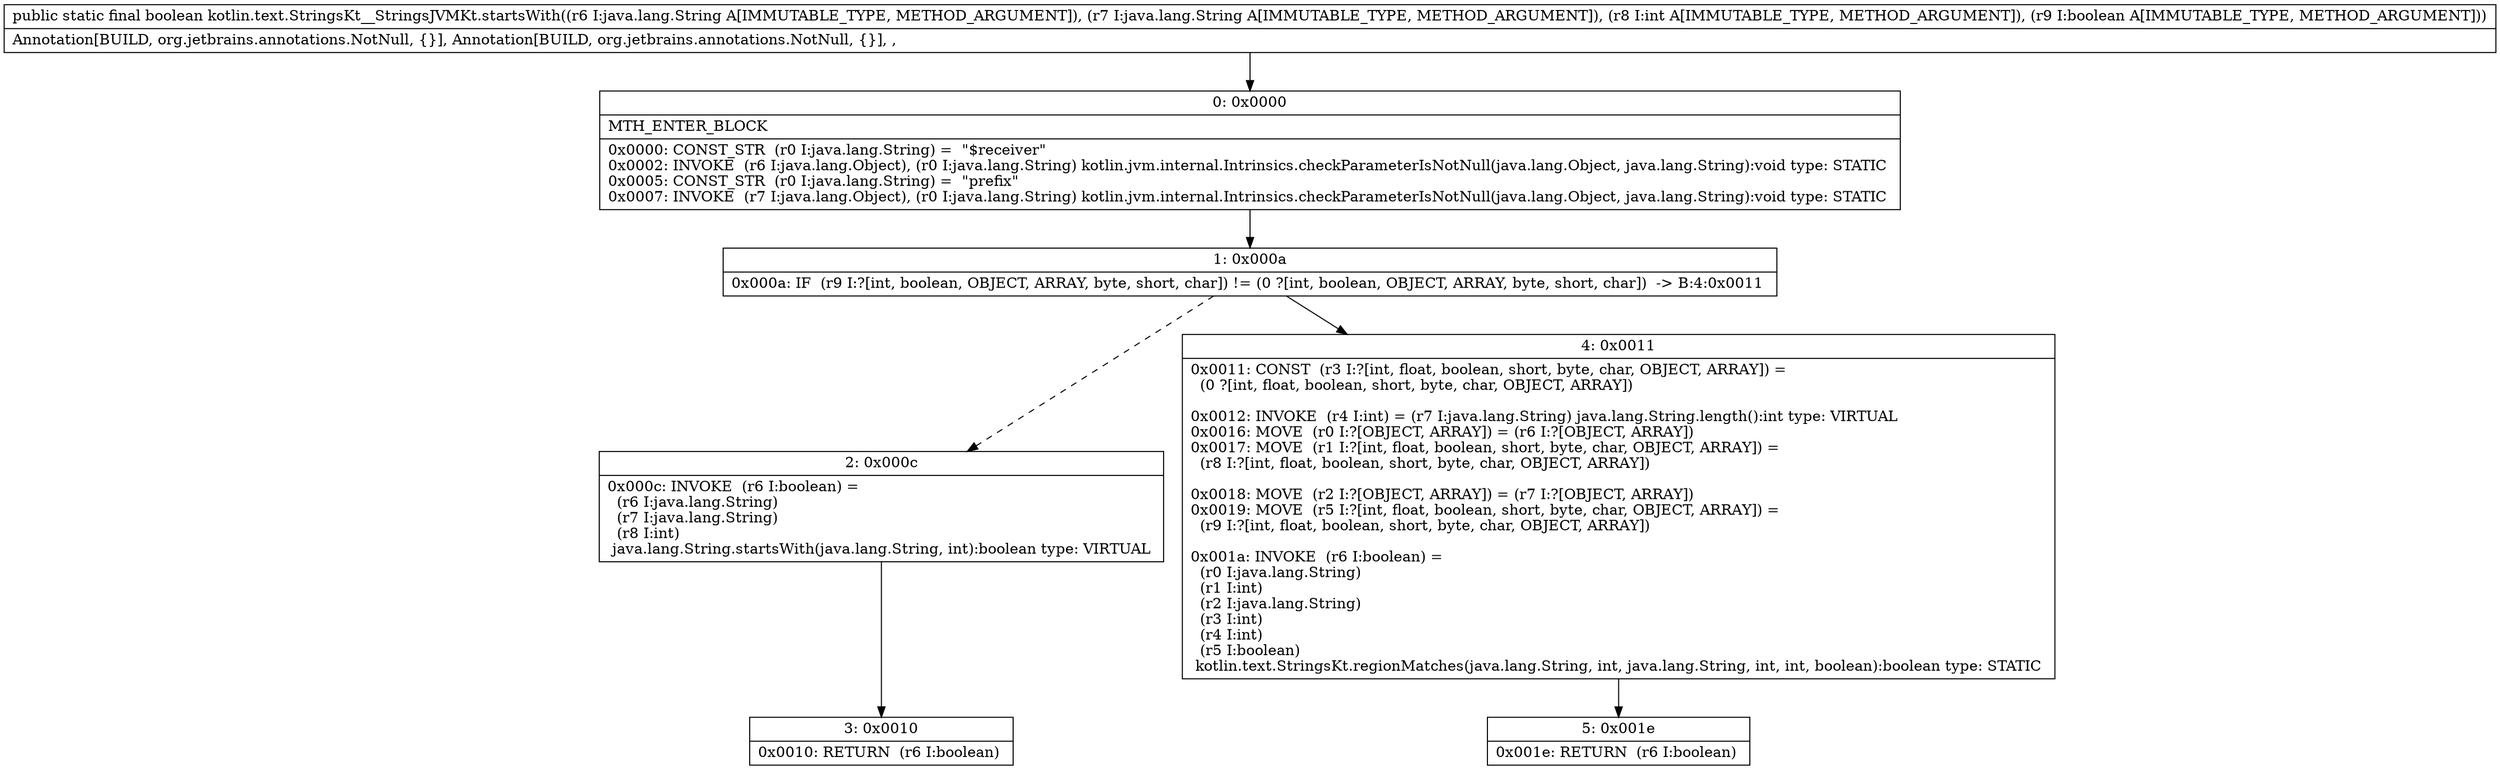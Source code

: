 digraph "CFG forkotlin.text.StringsKt__StringsJVMKt.startsWith(Ljava\/lang\/String;Ljava\/lang\/String;IZ)Z" {
Node_0 [shape=record,label="{0\:\ 0x0000|MTH_ENTER_BLOCK\l|0x0000: CONST_STR  (r0 I:java.lang.String) =  \"$receiver\" \l0x0002: INVOKE  (r6 I:java.lang.Object), (r0 I:java.lang.String) kotlin.jvm.internal.Intrinsics.checkParameterIsNotNull(java.lang.Object, java.lang.String):void type: STATIC \l0x0005: CONST_STR  (r0 I:java.lang.String) =  \"prefix\" \l0x0007: INVOKE  (r7 I:java.lang.Object), (r0 I:java.lang.String) kotlin.jvm.internal.Intrinsics.checkParameterIsNotNull(java.lang.Object, java.lang.String):void type: STATIC \l}"];
Node_1 [shape=record,label="{1\:\ 0x000a|0x000a: IF  (r9 I:?[int, boolean, OBJECT, ARRAY, byte, short, char]) != (0 ?[int, boolean, OBJECT, ARRAY, byte, short, char])  \-\> B:4:0x0011 \l}"];
Node_2 [shape=record,label="{2\:\ 0x000c|0x000c: INVOKE  (r6 I:boolean) = \l  (r6 I:java.lang.String)\l  (r7 I:java.lang.String)\l  (r8 I:int)\l java.lang.String.startsWith(java.lang.String, int):boolean type: VIRTUAL \l}"];
Node_3 [shape=record,label="{3\:\ 0x0010|0x0010: RETURN  (r6 I:boolean) \l}"];
Node_4 [shape=record,label="{4\:\ 0x0011|0x0011: CONST  (r3 I:?[int, float, boolean, short, byte, char, OBJECT, ARRAY]) = \l  (0 ?[int, float, boolean, short, byte, char, OBJECT, ARRAY])\l \l0x0012: INVOKE  (r4 I:int) = (r7 I:java.lang.String) java.lang.String.length():int type: VIRTUAL \l0x0016: MOVE  (r0 I:?[OBJECT, ARRAY]) = (r6 I:?[OBJECT, ARRAY]) \l0x0017: MOVE  (r1 I:?[int, float, boolean, short, byte, char, OBJECT, ARRAY]) = \l  (r8 I:?[int, float, boolean, short, byte, char, OBJECT, ARRAY])\l \l0x0018: MOVE  (r2 I:?[OBJECT, ARRAY]) = (r7 I:?[OBJECT, ARRAY]) \l0x0019: MOVE  (r5 I:?[int, float, boolean, short, byte, char, OBJECT, ARRAY]) = \l  (r9 I:?[int, float, boolean, short, byte, char, OBJECT, ARRAY])\l \l0x001a: INVOKE  (r6 I:boolean) = \l  (r0 I:java.lang.String)\l  (r1 I:int)\l  (r2 I:java.lang.String)\l  (r3 I:int)\l  (r4 I:int)\l  (r5 I:boolean)\l kotlin.text.StringsKt.regionMatches(java.lang.String, int, java.lang.String, int, int, boolean):boolean type: STATIC \l}"];
Node_5 [shape=record,label="{5\:\ 0x001e|0x001e: RETURN  (r6 I:boolean) \l}"];
MethodNode[shape=record,label="{public static final boolean kotlin.text.StringsKt__StringsJVMKt.startsWith((r6 I:java.lang.String A[IMMUTABLE_TYPE, METHOD_ARGUMENT]), (r7 I:java.lang.String A[IMMUTABLE_TYPE, METHOD_ARGUMENT]), (r8 I:int A[IMMUTABLE_TYPE, METHOD_ARGUMENT]), (r9 I:boolean A[IMMUTABLE_TYPE, METHOD_ARGUMENT]))  | Annotation[BUILD, org.jetbrains.annotations.NotNull, \{\}], Annotation[BUILD, org.jetbrains.annotations.NotNull, \{\}], , \l}"];
MethodNode -> Node_0;
Node_0 -> Node_1;
Node_1 -> Node_2[style=dashed];
Node_1 -> Node_4;
Node_2 -> Node_3;
Node_4 -> Node_5;
}

